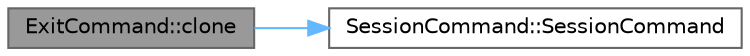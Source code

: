 digraph "ExitCommand::clone"
{
 // INTERACTIVE_SVG=YES
 // LATEX_PDF_SIZE
  bgcolor="transparent";
  edge [fontname=Helvetica,fontsize=10,labelfontname=Helvetica,labelfontsize=10];
  node [fontname=Helvetica,fontsize=10,shape=box,height=0.2,width=0.4];
  rankdir="LR";
  Node1 [id="Node000001",label="ExitCommand::clone",height=0.2,width=0.4,color="gray40", fillcolor="grey60", style="filled", fontcolor="black",tooltip="Creates a polymorphic copy of the session command."];
  Node1 -> Node2 [id="edge1_Node000001_Node000002",color="steelblue1",style="solid",tooltip=" "];
  Node2 [id="Node000002",label="SessionCommand::SessionCommand",height=0.2,width=0.4,color="grey40", fillcolor="white", style="filled",URL="$class_session_command.html#aab91b4e68e1ae3e8a47d345b0b5db795",tooltip=" "];
}
